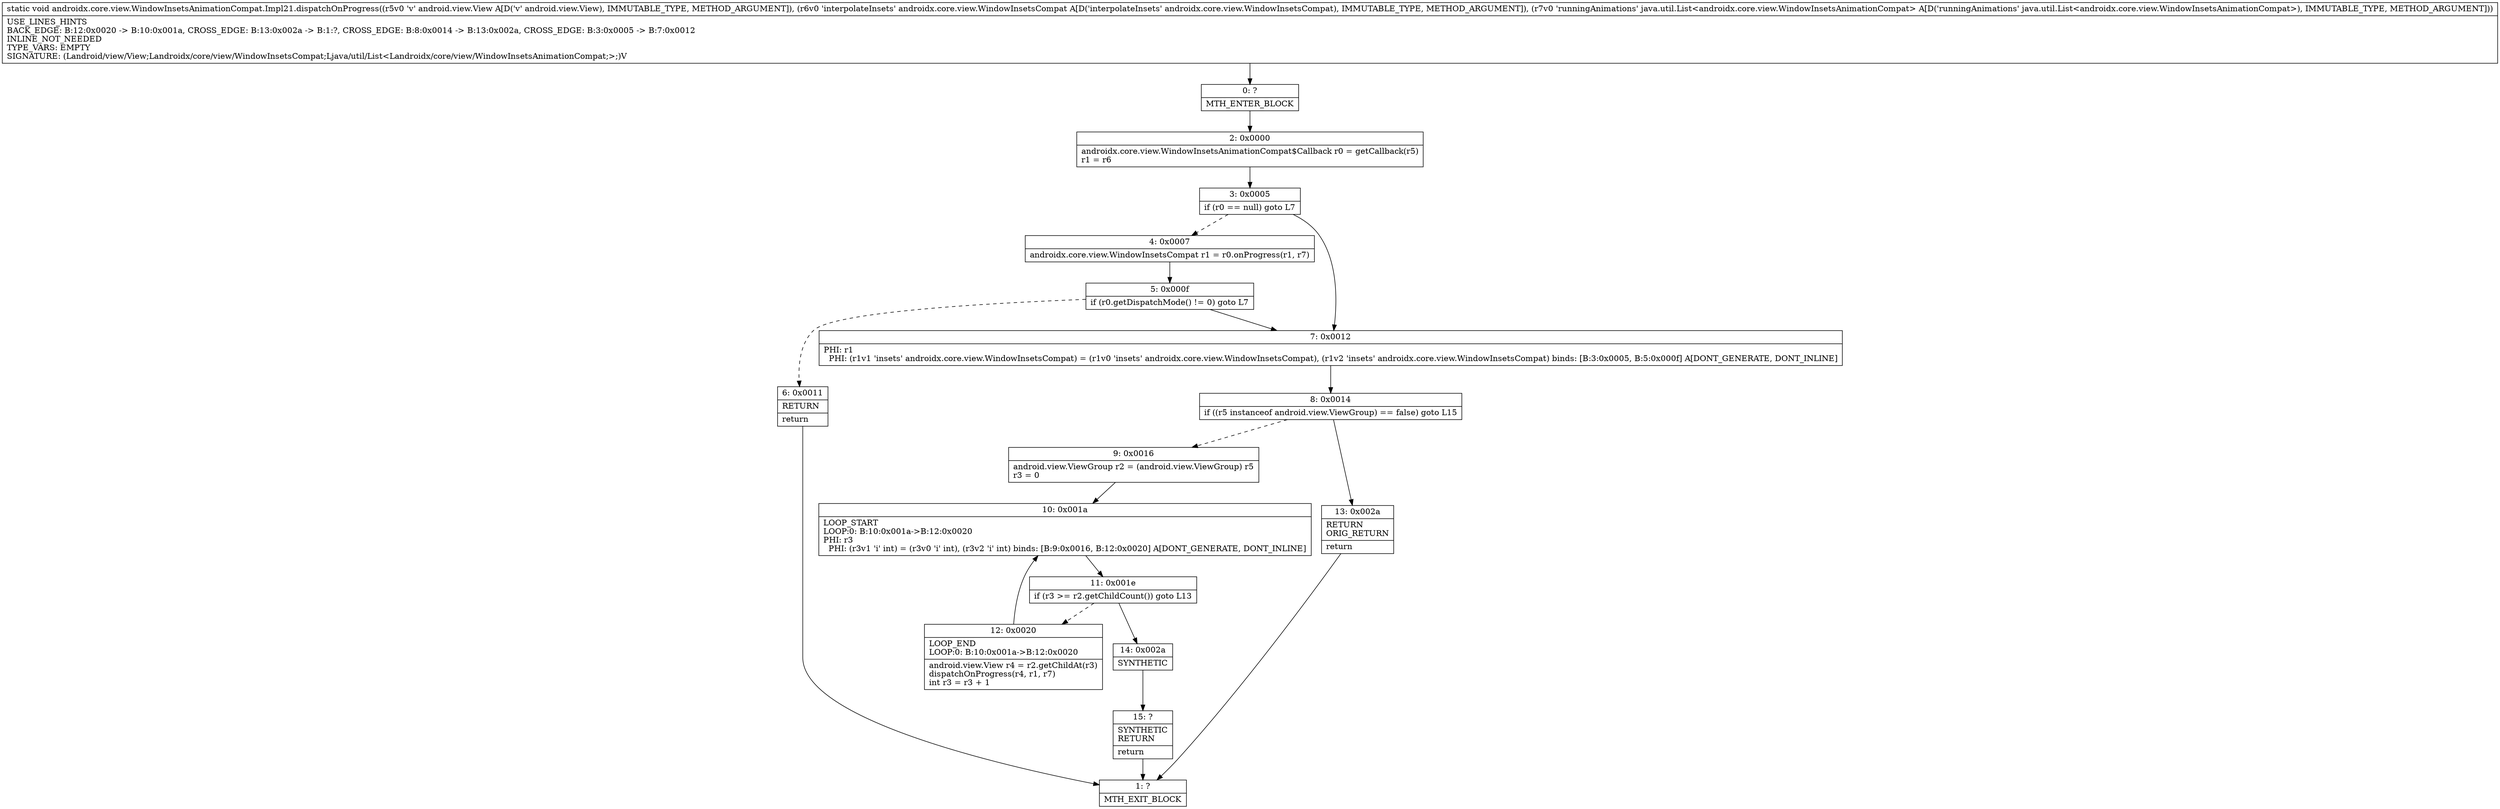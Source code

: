 digraph "CFG forandroidx.core.view.WindowInsetsAnimationCompat.Impl21.dispatchOnProgress(Landroid\/view\/View;Landroidx\/core\/view\/WindowInsetsCompat;Ljava\/util\/List;)V" {
Node_0 [shape=record,label="{0\:\ ?|MTH_ENTER_BLOCK\l}"];
Node_2 [shape=record,label="{2\:\ 0x0000|androidx.core.view.WindowInsetsAnimationCompat$Callback r0 = getCallback(r5)\lr1 = r6\l}"];
Node_3 [shape=record,label="{3\:\ 0x0005|if (r0 == null) goto L7\l}"];
Node_4 [shape=record,label="{4\:\ 0x0007|androidx.core.view.WindowInsetsCompat r1 = r0.onProgress(r1, r7)\l}"];
Node_5 [shape=record,label="{5\:\ 0x000f|if (r0.getDispatchMode() != 0) goto L7\l}"];
Node_6 [shape=record,label="{6\:\ 0x0011|RETURN\l|return\l}"];
Node_1 [shape=record,label="{1\:\ ?|MTH_EXIT_BLOCK\l}"];
Node_7 [shape=record,label="{7\:\ 0x0012|PHI: r1 \l  PHI: (r1v1 'insets' androidx.core.view.WindowInsetsCompat) = (r1v0 'insets' androidx.core.view.WindowInsetsCompat), (r1v2 'insets' androidx.core.view.WindowInsetsCompat) binds: [B:3:0x0005, B:5:0x000f] A[DONT_GENERATE, DONT_INLINE]\l}"];
Node_8 [shape=record,label="{8\:\ 0x0014|if ((r5 instanceof android.view.ViewGroup) == false) goto L15\l}"];
Node_9 [shape=record,label="{9\:\ 0x0016|android.view.ViewGroup r2 = (android.view.ViewGroup) r5\lr3 = 0\l}"];
Node_10 [shape=record,label="{10\:\ 0x001a|LOOP_START\lLOOP:0: B:10:0x001a\-\>B:12:0x0020\lPHI: r3 \l  PHI: (r3v1 'i' int) = (r3v0 'i' int), (r3v2 'i' int) binds: [B:9:0x0016, B:12:0x0020] A[DONT_GENERATE, DONT_INLINE]\l}"];
Node_11 [shape=record,label="{11\:\ 0x001e|if (r3 \>= r2.getChildCount()) goto L13\l}"];
Node_12 [shape=record,label="{12\:\ 0x0020|LOOP_END\lLOOP:0: B:10:0x001a\-\>B:12:0x0020\l|android.view.View r4 = r2.getChildAt(r3)\ldispatchOnProgress(r4, r1, r7)\lint r3 = r3 + 1\l}"];
Node_14 [shape=record,label="{14\:\ 0x002a|SYNTHETIC\l}"];
Node_15 [shape=record,label="{15\:\ ?|SYNTHETIC\lRETURN\l|return\l}"];
Node_13 [shape=record,label="{13\:\ 0x002a|RETURN\lORIG_RETURN\l|return\l}"];
MethodNode[shape=record,label="{static void androidx.core.view.WindowInsetsAnimationCompat.Impl21.dispatchOnProgress((r5v0 'v' android.view.View A[D('v' android.view.View), IMMUTABLE_TYPE, METHOD_ARGUMENT]), (r6v0 'interpolateInsets' androidx.core.view.WindowInsetsCompat A[D('interpolateInsets' androidx.core.view.WindowInsetsCompat), IMMUTABLE_TYPE, METHOD_ARGUMENT]), (r7v0 'runningAnimations' java.util.List\<androidx.core.view.WindowInsetsAnimationCompat\> A[D('runningAnimations' java.util.List\<androidx.core.view.WindowInsetsAnimationCompat\>), IMMUTABLE_TYPE, METHOD_ARGUMENT]))  | USE_LINES_HINTS\lBACK_EDGE: B:12:0x0020 \-\> B:10:0x001a, CROSS_EDGE: B:13:0x002a \-\> B:1:?, CROSS_EDGE: B:8:0x0014 \-\> B:13:0x002a, CROSS_EDGE: B:3:0x0005 \-\> B:7:0x0012\lINLINE_NOT_NEEDED\lTYPE_VARS: EMPTY\lSIGNATURE: (Landroid\/view\/View;Landroidx\/core\/view\/WindowInsetsCompat;Ljava\/util\/List\<Landroidx\/core\/view\/WindowInsetsAnimationCompat;\>;)V\l}"];
MethodNode -> Node_0;Node_0 -> Node_2;
Node_2 -> Node_3;
Node_3 -> Node_4[style=dashed];
Node_3 -> Node_7;
Node_4 -> Node_5;
Node_5 -> Node_6[style=dashed];
Node_5 -> Node_7;
Node_6 -> Node_1;
Node_7 -> Node_8;
Node_8 -> Node_9[style=dashed];
Node_8 -> Node_13;
Node_9 -> Node_10;
Node_10 -> Node_11;
Node_11 -> Node_12[style=dashed];
Node_11 -> Node_14;
Node_12 -> Node_10;
Node_14 -> Node_15;
Node_15 -> Node_1;
Node_13 -> Node_1;
}

